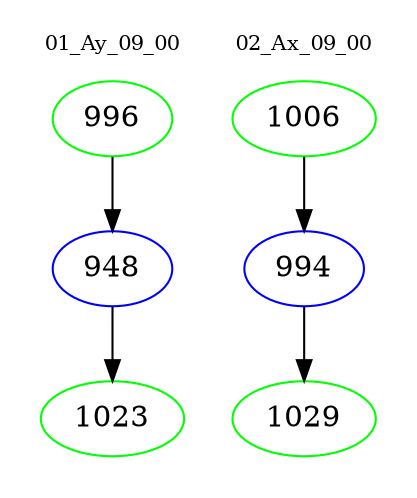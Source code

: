 digraph{
subgraph cluster_0 {
color = white
label = "01_Ay_09_00";
fontsize=10;
T0_996 [label="996", color="green"]
T0_996 -> T0_948 [color="black"]
T0_948 [label="948", color="blue"]
T0_948 -> T0_1023 [color="black"]
T0_1023 [label="1023", color="green"]
}
subgraph cluster_1 {
color = white
label = "02_Ax_09_00";
fontsize=10;
T1_1006 [label="1006", color="green"]
T1_1006 -> T1_994 [color="black"]
T1_994 [label="994", color="blue"]
T1_994 -> T1_1029 [color="black"]
T1_1029 [label="1029", color="green"]
}
}
